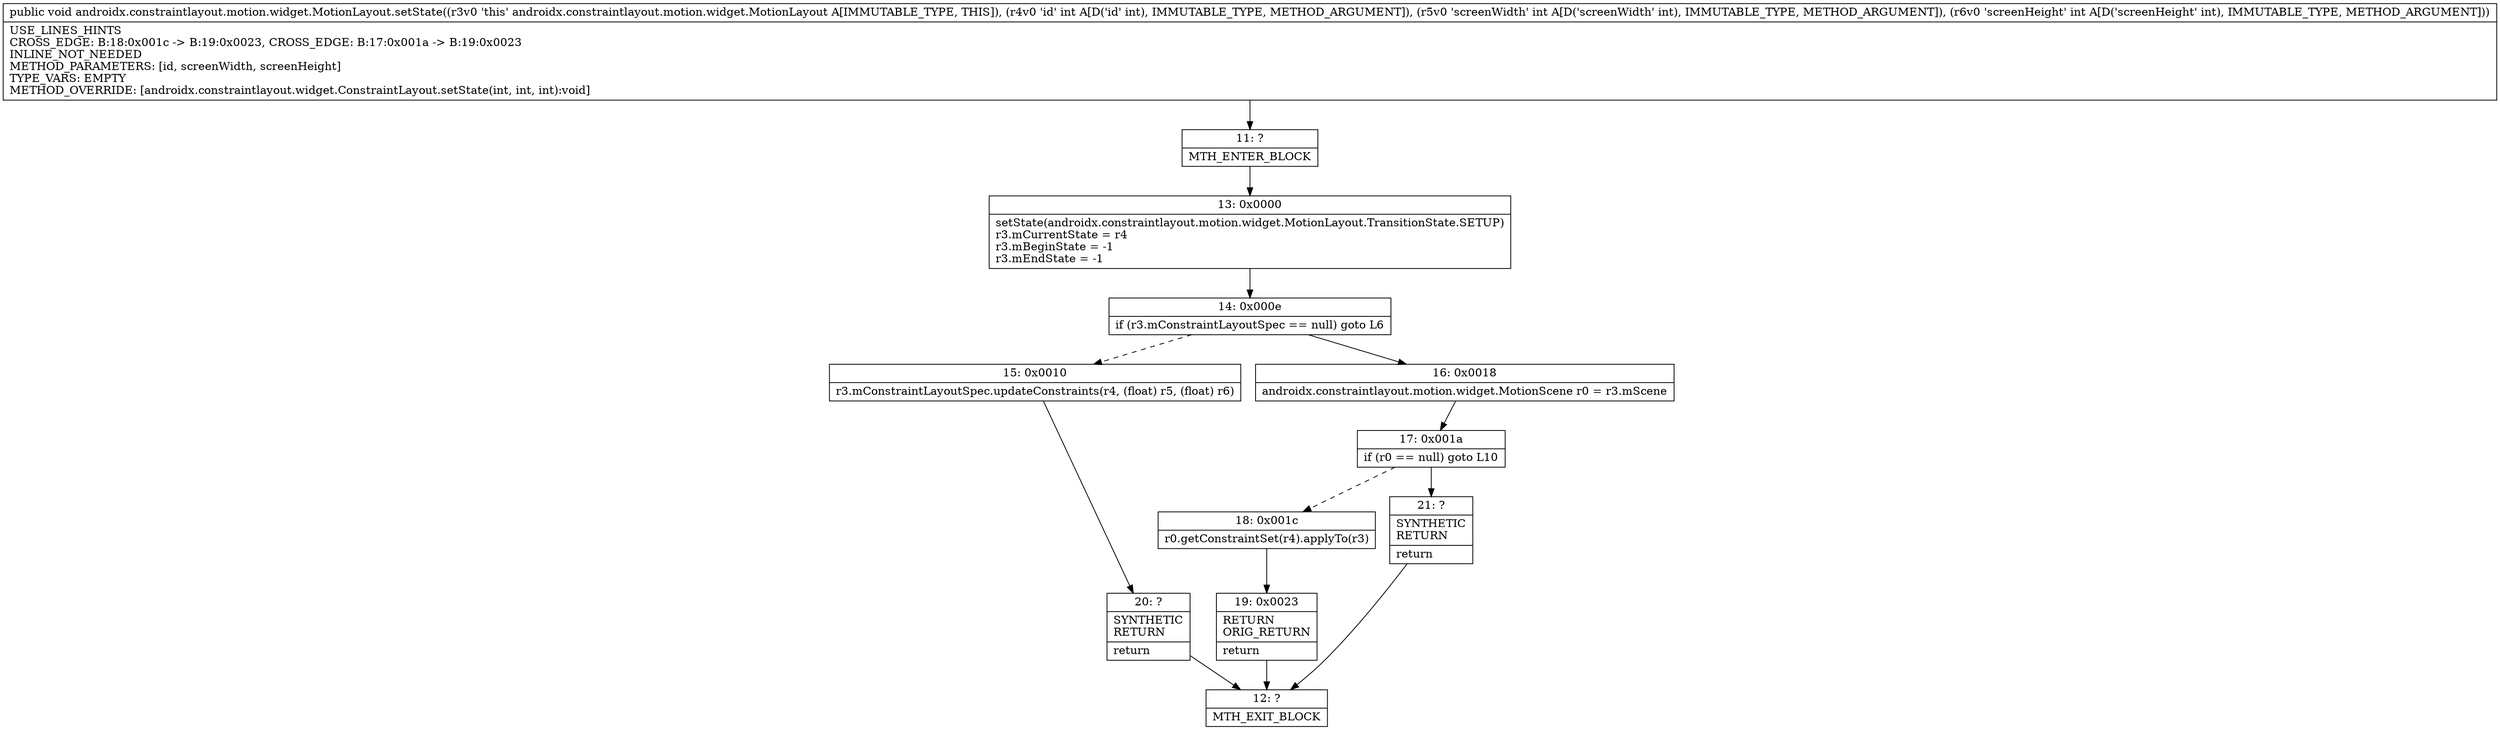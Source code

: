 digraph "CFG forandroidx.constraintlayout.motion.widget.MotionLayout.setState(III)V" {
Node_11 [shape=record,label="{11\:\ ?|MTH_ENTER_BLOCK\l}"];
Node_13 [shape=record,label="{13\:\ 0x0000|setState(androidx.constraintlayout.motion.widget.MotionLayout.TransitionState.SETUP)\lr3.mCurrentState = r4\lr3.mBeginState = \-1\lr3.mEndState = \-1\l}"];
Node_14 [shape=record,label="{14\:\ 0x000e|if (r3.mConstraintLayoutSpec == null) goto L6\l}"];
Node_15 [shape=record,label="{15\:\ 0x0010|r3.mConstraintLayoutSpec.updateConstraints(r4, (float) r5, (float) r6)\l}"];
Node_20 [shape=record,label="{20\:\ ?|SYNTHETIC\lRETURN\l|return\l}"];
Node_12 [shape=record,label="{12\:\ ?|MTH_EXIT_BLOCK\l}"];
Node_16 [shape=record,label="{16\:\ 0x0018|androidx.constraintlayout.motion.widget.MotionScene r0 = r3.mScene\l}"];
Node_17 [shape=record,label="{17\:\ 0x001a|if (r0 == null) goto L10\l}"];
Node_18 [shape=record,label="{18\:\ 0x001c|r0.getConstraintSet(r4).applyTo(r3)\l}"];
Node_19 [shape=record,label="{19\:\ 0x0023|RETURN\lORIG_RETURN\l|return\l}"];
Node_21 [shape=record,label="{21\:\ ?|SYNTHETIC\lRETURN\l|return\l}"];
MethodNode[shape=record,label="{public void androidx.constraintlayout.motion.widget.MotionLayout.setState((r3v0 'this' androidx.constraintlayout.motion.widget.MotionLayout A[IMMUTABLE_TYPE, THIS]), (r4v0 'id' int A[D('id' int), IMMUTABLE_TYPE, METHOD_ARGUMENT]), (r5v0 'screenWidth' int A[D('screenWidth' int), IMMUTABLE_TYPE, METHOD_ARGUMENT]), (r6v0 'screenHeight' int A[D('screenHeight' int), IMMUTABLE_TYPE, METHOD_ARGUMENT]))  | USE_LINES_HINTS\lCROSS_EDGE: B:18:0x001c \-\> B:19:0x0023, CROSS_EDGE: B:17:0x001a \-\> B:19:0x0023\lINLINE_NOT_NEEDED\lMETHOD_PARAMETERS: [id, screenWidth, screenHeight]\lTYPE_VARS: EMPTY\lMETHOD_OVERRIDE: [androidx.constraintlayout.widget.ConstraintLayout.setState(int, int, int):void]\l}"];
MethodNode -> Node_11;Node_11 -> Node_13;
Node_13 -> Node_14;
Node_14 -> Node_15[style=dashed];
Node_14 -> Node_16;
Node_15 -> Node_20;
Node_20 -> Node_12;
Node_16 -> Node_17;
Node_17 -> Node_18[style=dashed];
Node_17 -> Node_21;
Node_18 -> Node_19;
Node_19 -> Node_12;
Node_21 -> Node_12;
}

